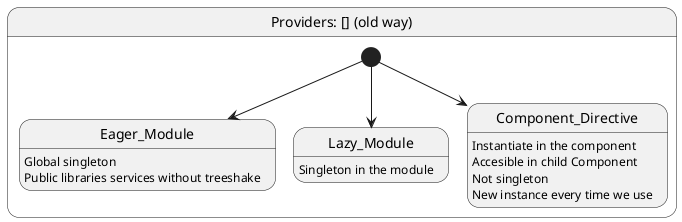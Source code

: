 @startuml DependencyInjection

state "Providers: [] (old way)" as ProvidersOldWay{
  [*] --> Eager_Module
  Eager_Module : Global singleton
  Eager_Module : Public libraries services without treeshake
  [*] --> Lazy_Module
  Lazy_Module : Singleton in the module
  [*] --> Component_Directive
  Component_Directive : Instantiate in the component
  Component_Directive : Accesible in child Component
  Component_Directive : Not singleton
  Component_Directive : New instance every time we use
}

@enduml
